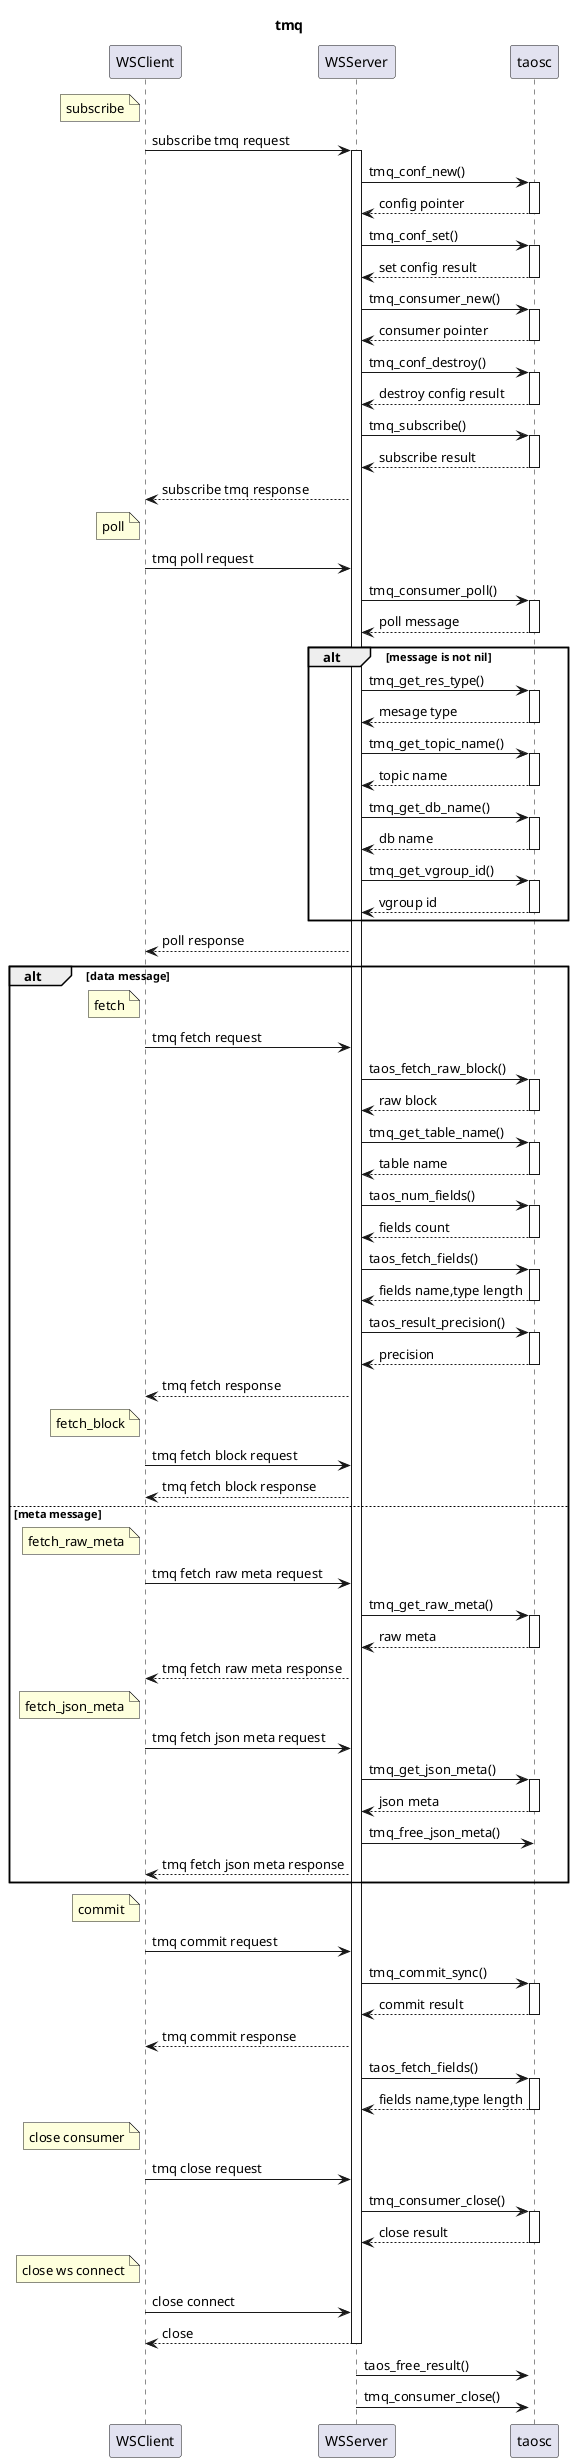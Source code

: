 @startuml
'https://plantuml.com/sequence-diagram

title tmq
note left of WSClient: subscribe
WSClient->WSServer: subscribe tmq request
activate WSServer
WSServer->taosc:tmq_conf_new()
activate taosc
taosc-->WSServer: config pointer
deactivate taosc
WSServer->taosc:tmq_conf_set()
activate taosc
taosc-->WSServer: set config result
deactivate taosc
WSServer->taosc:tmq_consumer_new()
activate taosc
taosc-->WSServer: consumer pointer
deactivate taosc
WSServer->taosc:tmq_conf_destroy()
activate taosc
taosc-->WSServer: destroy config result
deactivate taosc
WSServer->taosc:tmq_subscribe()
activate taosc
taosc-->WSServer: subscribe result
deactivate taosc
WSServer-->WSClient: subscribe tmq response




note left of WSClient: poll
WSClient->WSServer: tmq poll request
WSServer->taosc:tmq_consumer_poll()
activate taosc
taosc-->WSServer: poll message
deactivate taosc
alt message is not nil

WSServer->taosc:tmq_get_res_type()
activate taosc
taosc-->WSServer: mesage type
deactivate taosc
WSServer->taosc:tmq_get_topic_name()
activate taosc
taosc-->WSServer: topic name
deactivate taosc
WSServer->taosc:tmq_get_db_name()
activate taosc
taosc-->WSServer: db name
deactivate taosc
WSServer->taosc:tmq_get_vgroup_id()
activate taosc
taosc-->WSServer: vgroup id
deactivate taosc
end
WSServer-->WSClient: poll response

alt data message
note left of WSClient: fetch
WSClient->WSServer: tmq fetch request
WSServer->taosc:taos_fetch_raw_block()
activate taosc
taosc-->WSServer: raw block
deactivate taosc
WSServer->taosc:tmq_get_table_name()
activate taosc
taosc-->WSServer: table name
deactivate taosc
WSServer->taosc:taos_num_fields()
activate taosc
taosc-->WSServer: fields count
deactivate taosc
WSServer->taosc:taos_fetch_fields()
activate taosc
taosc-->WSServer: fields name,type length
deactivate taosc
WSServer->taosc:taos_result_precision()
activate taosc
taosc-->WSServer: precision
deactivate taosc
WSServer-->WSClient: tmq fetch response

note left of WSClient: fetch_block
WSClient->WSServer: tmq fetch block request
WSServer-->WSClient: tmq fetch block response

else meta message
note left of WSClient: fetch_raw_meta
WSClient->WSServer: tmq fetch raw meta request
WSServer->taosc:tmq_get_raw_meta()
activate taosc
taosc-->WSServer: raw meta
deactivate taosc
WSServer-->WSClient: tmq fetch raw meta response

note left of WSClient: fetch_json_meta
WSClient->WSServer: tmq fetch json meta request
WSServer->taosc:tmq_get_json_meta()
activate taosc
taosc-->WSServer: json meta
deactivate taosc
WSServer->taosc:tmq_free_json_meta()
WSServer-->WSClient: tmq fetch json meta response

deactivate taosc
'tmq_get_raw_meta
end
note left of WSClient: commit
WSClient->WSServer: tmq commit request
WSServer->taosc:tmq_commit_sync()
activate taosc
taosc-->WSServer: commit result
deactivate taosc
WSServer-->WSClient: tmq commit response
WSServer->taosc:taos_fetch_fields()
activate taosc
taosc-->WSServer: fields name,type length
deactivate taosc


note left of WSClient: close consumer
WSClient->WSServer: tmq close request
WSServer->taosc:tmq_consumer_close()
activate taosc
taosc-->WSServer:close result
deactivate taosc

note left of WSClient: close ws connect
WSClient->WSServer: close connect
WSServer-->WSClient:close
deactivate WSServer
WSServer->taosc:taos_free_result()
activate taosc
WSServer->taosc:tmq_consumer_close()


@enduml